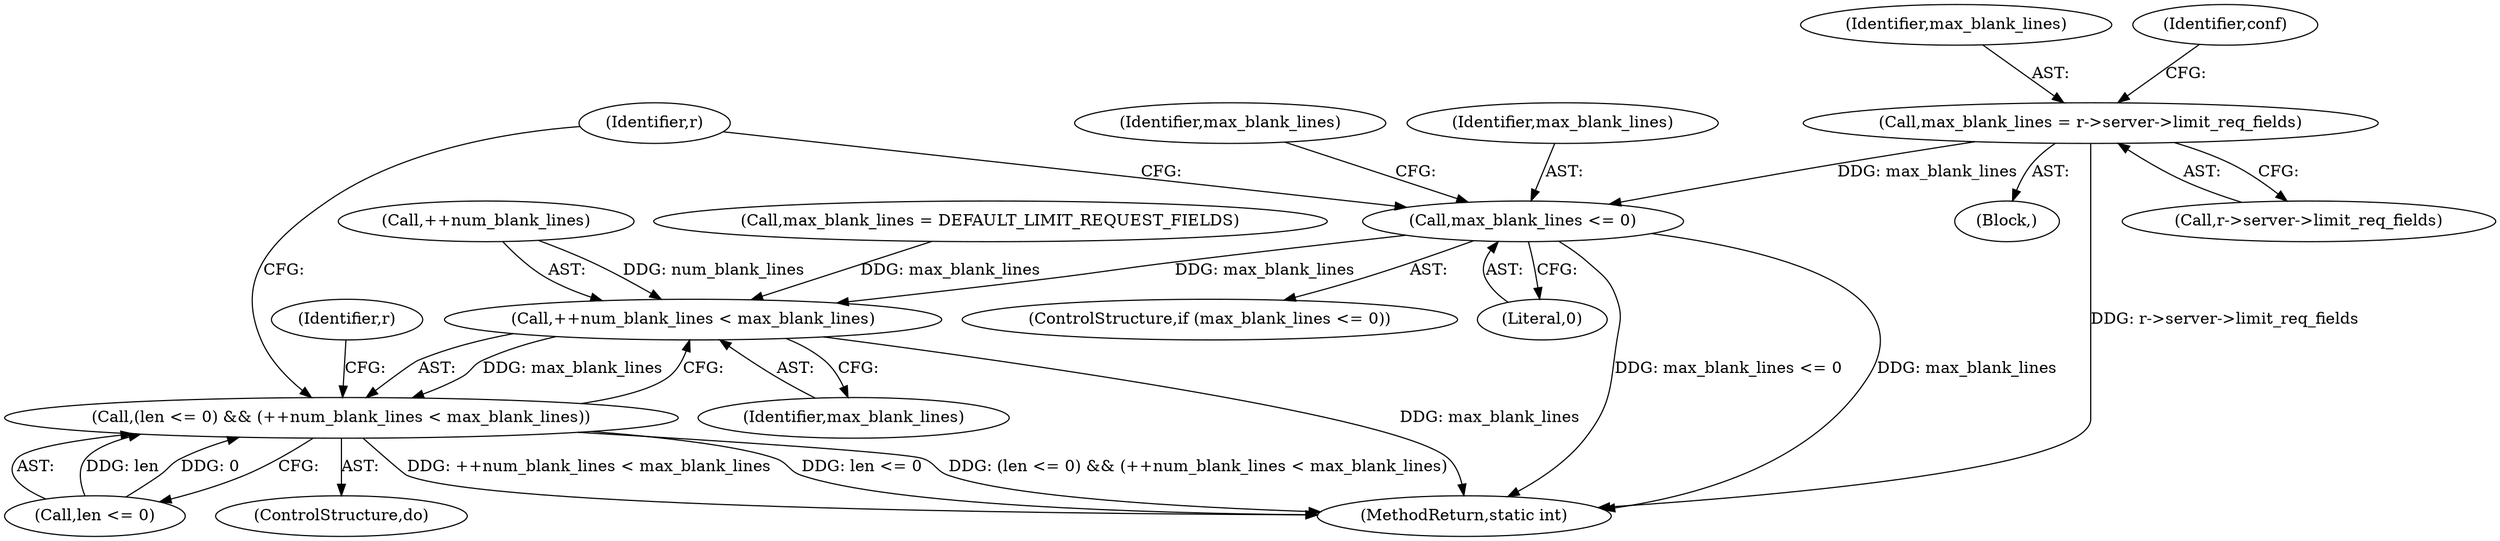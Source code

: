 digraph "0_httpd_6a974059190b8a0c7e499f4ab12fe108127099cb@pointer" {
"1000131" [label="(Call,max_blank_lines = r->server->limit_req_fields)"];
"1000165" [label="(Call,max_blank_lines <= 0)"];
"1000262" [label="(Call,++num_blank_lines < max_blank_lines)"];
"1000258" [label="(Call,(len <= 0) && (++num_blank_lines < max_blank_lines))"];
"1000133" [label="(Call,r->server->limit_req_fields)"];
"1000635" [label="(MethodReturn,static int)"];
"1000258" [label="(Call,(len <= 0) && (++num_blank_lines < max_blank_lines))"];
"1000132" [label="(Identifier,max_blank_lines)"];
"1000259" [label="(Call,len <= 0)"];
"1000166" [label="(Identifier,max_blank_lines)"];
"1000177" [label="(Identifier,r)"];
"1000268" [label="(Identifier,r)"];
"1000263" [label="(Call,++num_blank_lines)"];
"1000164" [label="(ControlStructure,if (max_blank_lines <= 0))"];
"1000170" [label="(Identifier,max_blank_lines)"];
"1000172" [label="(ControlStructure,do)"];
"1000265" [label="(Identifier,max_blank_lines)"];
"1000140" [label="(Identifier,conf)"];
"1000112" [label="(Block,)"];
"1000262" [label="(Call,++num_blank_lines < max_blank_lines)"];
"1000131" [label="(Call,max_blank_lines = r->server->limit_req_fields)"];
"1000167" [label="(Literal,0)"];
"1000169" [label="(Call,max_blank_lines = DEFAULT_LIMIT_REQUEST_FIELDS)"];
"1000165" [label="(Call,max_blank_lines <= 0)"];
"1000131" -> "1000112"  [label="AST: "];
"1000131" -> "1000133"  [label="CFG: "];
"1000132" -> "1000131"  [label="AST: "];
"1000133" -> "1000131"  [label="AST: "];
"1000140" -> "1000131"  [label="CFG: "];
"1000131" -> "1000635"  [label="DDG: r->server->limit_req_fields"];
"1000131" -> "1000165"  [label="DDG: max_blank_lines"];
"1000165" -> "1000164"  [label="AST: "];
"1000165" -> "1000167"  [label="CFG: "];
"1000166" -> "1000165"  [label="AST: "];
"1000167" -> "1000165"  [label="AST: "];
"1000170" -> "1000165"  [label="CFG: "];
"1000177" -> "1000165"  [label="CFG: "];
"1000165" -> "1000635"  [label="DDG: max_blank_lines"];
"1000165" -> "1000635"  [label="DDG: max_blank_lines <= 0"];
"1000165" -> "1000262"  [label="DDG: max_blank_lines"];
"1000262" -> "1000258"  [label="AST: "];
"1000262" -> "1000265"  [label="CFG: "];
"1000263" -> "1000262"  [label="AST: "];
"1000265" -> "1000262"  [label="AST: "];
"1000258" -> "1000262"  [label="CFG: "];
"1000262" -> "1000635"  [label="DDG: max_blank_lines"];
"1000262" -> "1000258"  [label="DDG: max_blank_lines"];
"1000263" -> "1000262"  [label="DDG: num_blank_lines"];
"1000169" -> "1000262"  [label="DDG: max_blank_lines"];
"1000258" -> "1000172"  [label="AST: "];
"1000258" -> "1000259"  [label="CFG: "];
"1000259" -> "1000258"  [label="AST: "];
"1000177" -> "1000258"  [label="CFG: "];
"1000268" -> "1000258"  [label="CFG: "];
"1000258" -> "1000635"  [label="DDG: len <= 0"];
"1000258" -> "1000635"  [label="DDG: (len <= 0) && (++num_blank_lines < max_blank_lines)"];
"1000258" -> "1000635"  [label="DDG: ++num_blank_lines < max_blank_lines"];
"1000259" -> "1000258"  [label="DDG: len"];
"1000259" -> "1000258"  [label="DDG: 0"];
}

